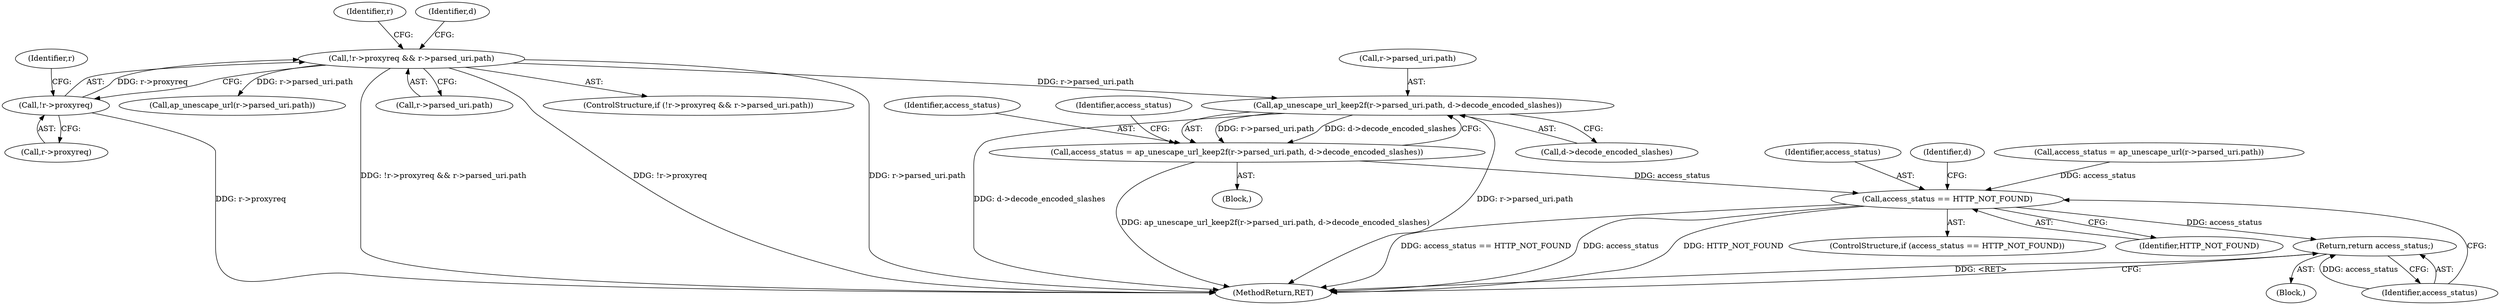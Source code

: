 digraph "0_httpd_cd2b7a26c776b0754fb98426a67804fd48118708@pointer" {
"1000153" [label="(Call,ap_unescape_url_keep2f(r->parsed_uri.path, d->decode_encoded_slashes))"];
"1000129" [label="(Call,!r->proxyreq && r->parsed_uri.path)"];
"1000130" [label="(Call,!r->proxyreq)"];
"1000151" [label="(Call,access_status = ap_unescape_url_keep2f(r->parsed_uri.path, d->decode_encoded_slashes))"];
"1000176" [label="(Call,access_status == HTTP_NOT_FOUND)"];
"1000186" [label="(Return,return access_status;)"];
"1000187" [label="(Identifier,access_status)"];
"1000130" [label="(Call,!r->proxyreq)"];
"1000131" [label="(Call,r->proxyreq)"];
"1000617" [label="(MethodReturn,RET)"];
"1000183" [label="(Identifier,d)"];
"1000186" [label="(Return,return access_status;)"];
"1000150" [label="(Block,)"];
"1000175" [label="(ControlStructure,if (access_status == HTTP_NOT_FOUND))"];
"1000164" [label="(Call,access_status = ap_unescape_url(r->parsed_uri.path))"];
"1000176" [label="(Call,access_status == HTTP_NOT_FOUND)"];
"1000136" [label="(Identifier,r)"];
"1000177" [label="(Identifier,access_status)"];
"1000152" [label="(Identifier,access_status)"];
"1000166" [label="(Call,ap_unescape_url(r->parsed_uri.path))"];
"1000134" [label="(Call,r->parsed_uri.path)"];
"1000190" [label="(Identifier,r)"];
"1000159" [label="(Call,d->decode_encoded_slashes)"];
"1000178" [label="(Identifier,HTTP_NOT_FOUND)"];
"1000174" [label="(Block,)"];
"1000128" [label="(ControlStructure,if (!r->proxyreq && r->parsed_uri.path))"];
"1000153" [label="(Call,ap_unescape_url_keep2f(r->parsed_uri.path, d->decode_encoded_slashes))"];
"1000173" [label="(Identifier,access_status)"];
"1000151" [label="(Call,access_status = ap_unescape_url_keep2f(r->parsed_uri.path, d->decode_encoded_slashes))"];
"1000141" [label="(Identifier,d)"];
"1000129" [label="(Call,!r->proxyreq && r->parsed_uri.path)"];
"1000154" [label="(Call,r->parsed_uri.path)"];
"1000153" -> "1000151"  [label="AST: "];
"1000153" -> "1000159"  [label="CFG: "];
"1000154" -> "1000153"  [label="AST: "];
"1000159" -> "1000153"  [label="AST: "];
"1000151" -> "1000153"  [label="CFG: "];
"1000153" -> "1000617"  [label="DDG: d->decode_encoded_slashes"];
"1000153" -> "1000617"  [label="DDG: r->parsed_uri.path"];
"1000153" -> "1000151"  [label="DDG: r->parsed_uri.path"];
"1000153" -> "1000151"  [label="DDG: d->decode_encoded_slashes"];
"1000129" -> "1000153"  [label="DDG: r->parsed_uri.path"];
"1000129" -> "1000128"  [label="AST: "];
"1000129" -> "1000130"  [label="CFG: "];
"1000129" -> "1000134"  [label="CFG: "];
"1000130" -> "1000129"  [label="AST: "];
"1000134" -> "1000129"  [label="AST: "];
"1000141" -> "1000129"  [label="CFG: "];
"1000190" -> "1000129"  [label="CFG: "];
"1000129" -> "1000617"  [label="DDG: !r->proxyreq"];
"1000129" -> "1000617"  [label="DDG: r->parsed_uri.path"];
"1000129" -> "1000617"  [label="DDG: !r->proxyreq && r->parsed_uri.path"];
"1000130" -> "1000129"  [label="DDG: r->proxyreq"];
"1000129" -> "1000166"  [label="DDG: r->parsed_uri.path"];
"1000130" -> "1000131"  [label="CFG: "];
"1000131" -> "1000130"  [label="AST: "];
"1000136" -> "1000130"  [label="CFG: "];
"1000130" -> "1000617"  [label="DDG: r->proxyreq"];
"1000151" -> "1000150"  [label="AST: "];
"1000152" -> "1000151"  [label="AST: "];
"1000173" -> "1000151"  [label="CFG: "];
"1000151" -> "1000617"  [label="DDG: ap_unescape_url_keep2f(r->parsed_uri.path, d->decode_encoded_slashes)"];
"1000151" -> "1000176"  [label="DDG: access_status"];
"1000176" -> "1000175"  [label="AST: "];
"1000176" -> "1000178"  [label="CFG: "];
"1000177" -> "1000176"  [label="AST: "];
"1000178" -> "1000176"  [label="AST: "];
"1000183" -> "1000176"  [label="CFG: "];
"1000187" -> "1000176"  [label="CFG: "];
"1000176" -> "1000617"  [label="DDG: HTTP_NOT_FOUND"];
"1000176" -> "1000617"  [label="DDG: access_status == HTTP_NOT_FOUND"];
"1000176" -> "1000617"  [label="DDG: access_status"];
"1000164" -> "1000176"  [label="DDG: access_status"];
"1000176" -> "1000186"  [label="DDG: access_status"];
"1000186" -> "1000174"  [label="AST: "];
"1000186" -> "1000187"  [label="CFG: "];
"1000187" -> "1000186"  [label="AST: "];
"1000617" -> "1000186"  [label="CFG: "];
"1000186" -> "1000617"  [label="DDG: <RET>"];
"1000187" -> "1000186"  [label="DDG: access_status"];
}
